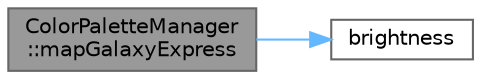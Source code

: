 digraph "ColorPaletteManager::mapGalaxyExpress"
{
 // INTERACTIVE_SVG=YES
 // LATEX_PDF_SIZE
  bgcolor="transparent";
  edge [fontname=Helvetica,fontsize=10,labelfontname=Helvetica,labelfontsize=10];
  node [fontname=Helvetica,fontsize=10,shape=box,height=0.2,width=0.4];
  rankdir="LR";
  Node1 [id="Node000001",label="ColorPaletteManager\l::mapGalaxyExpress",height=0.2,width=0.4,color="gray40", fillcolor="grey60", style="filled", fontcolor="black",tooltip=" "];
  Node1 -> Node2 [id="edge1_Node000001_Node000002",color="steelblue1",style="solid",tooltip=" "];
  Node2 [id="Node000002",label="brightness",height=0.2,width=0.4,color="grey40", fillcolor="white", style="filled",URL="$d5/d77/_fx_noise_ring_8h_adee367b3de87ab20080cb7edd63f3c02.html#adee367b3de87ab20080cb7edd63f3c02",tooltip=" "];
}
